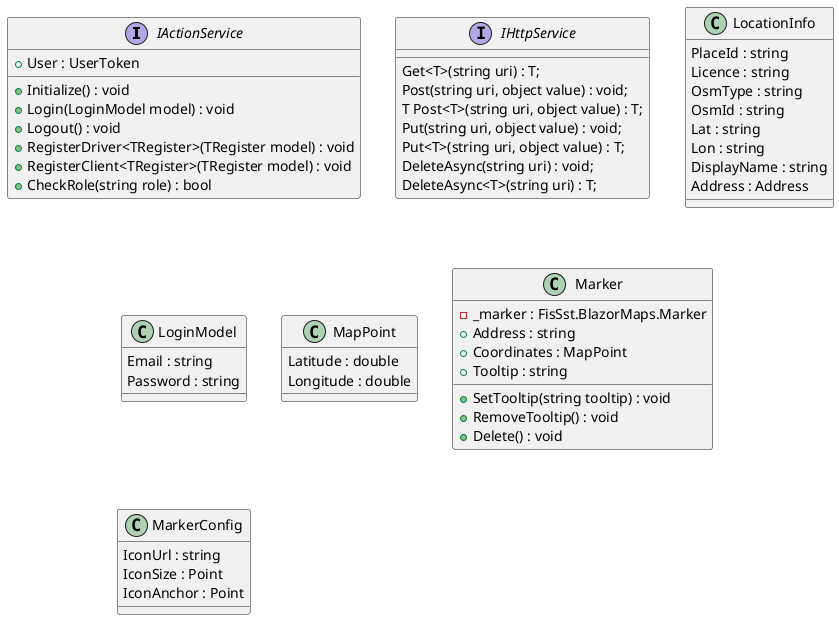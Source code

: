 @startuml Structure
'https://plantuml.com/class-diagram
interface IActionService
{
    +User : UserToken
    +Initialize() : void
    +Login(LoginModel model) : void
    +Logout() : void
    +RegisterDriver<TRegister>(TRegister model) : void
    +RegisterClient<TRegister>(TRegister model) : void
    +CheckRole(string role) : bool
}

interface IHttpService
{
    Get<T>(string uri) : T;
    Post(string uri, object value) : void;
    T Post<T>(string uri, object value) : T;
    Put(string uri, object value) : void;
    Put<T>(string uri, object value) : T;
    DeleteAsync(string uri) : void;
    DeleteAsync<T>(string uri) : T;
}

class LocationInfo
{
    PlaceId : string
    Licence : string
    OsmType : string 
    OsmId : string
    Lat : string
    Lon : string
    DisplayName : string
    Address : Address
}

class LoginModel
{
    Email : string
    Password : string 
}

class MapPoint
{
    Latitude : double
    Longitude : double
}

class Marker
{
    -_marker : FisSst.BlazorMaps.Marker
    +Address : string
    +Coordinates : MapPoint
    +Tooltip : string
    +SetTooltip(string tooltip) : void
    +RemoveTooltip() : void
    +Delete() : void
}

class MarkerConfig
{
    IconUrl : string
    IconSize : Point
    IconAnchor : Point
}

@enduml
